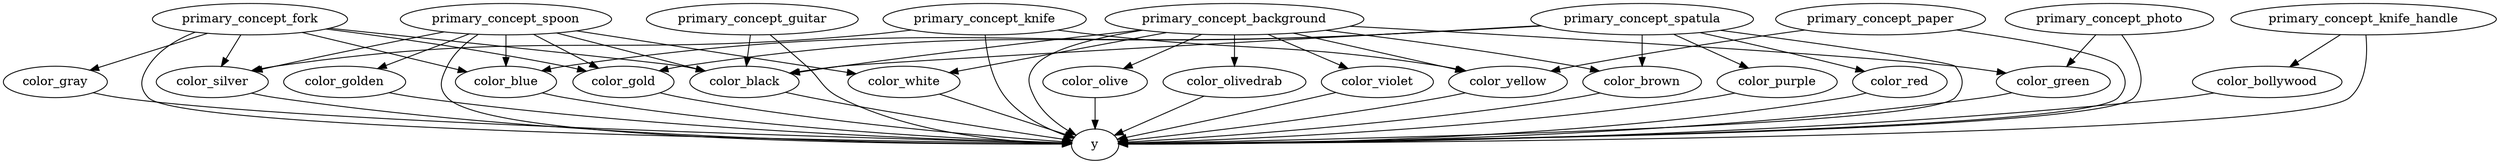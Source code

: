 strict digraph  {
primary_concept_spoon;
y;
color_silver;
primary_concept_guitar;
color_black;
primary_concept_background;
color_yellow;
primary_concept_spatula;
color_blue;
primary_concept_fork;
color_olive;
primary_concept_knife;
color_green;
primary_concept_paper;
color_brown;
color_red;
color_olivedrab;
color_gold;
color_gray;
color_white;
primary_concept_knife_handle;
color_bollywood;
primary_concept_photo;
color_violet;
color_purple;
color_golden;
primary_concept_spoon -> y;
primary_concept_spoon -> color_silver;
primary_concept_spoon -> color_black;
primary_concept_spoon -> color_gold;
primary_concept_spoon -> color_blue;
primary_concept_spoon -> color_white;
primary_concept_spoon -> color_golden;
color_silver -> y;
primary_concept_guitar -> y;
primary_concept_guitar -> color_black;
color_black -> y;
primary_concept_background -> y;
primary_concept_background -> color_yellow;
primary_concept_background -> color_olive;
primary_concept_background -> color_black;
primary_concept_background -> color_green;
primary_concept_background -> color_brown;
primary_concept_background -> color_olivedrab;
primary_concept_background -> color_white;
primary_concept_background -> color_violet;
color_yellow -> y;
primary_concept_spatula -> y;
primary_concept_spatula -> color_blue;
primary_concept_spatula -> color_black;
primary_concept_spatula -> color_red;
primary_concept_spatula -> color_gold;
primary_concept_spatula -> color_brown;
primary_concept_spatula -> color_purple;
color_blue -> y;
primary_concept_fork -> y;
primary_concept_fork -> color_silver;
primary_concept_fork -> color_gray;
primary_concept_fork -> color_black;
primary_concept_fork -> color_gold;
primary_concept_fork -> color_blue;
color_olive -> y;
primary_concept_knife -> y;
primary_concept_knife -> color_yellow;
primary_concept_knife -> color_silver;
color_green -> y;
primary_concept_paper -> y;
primary_concept_paper -> color_yellow;
color_brown -> y;
color_red -> y;
color_olivedrab -> y;
color_gold -> y;
color_gray -> y;
color_white -> y;
primary_concept_knife_handle -> y;
primary_concept_knife_handle -> color_bollywood;
color_bollywood -> y;
primary_concept_photo -> y;
primary_concept_photo -> color_green;
color_violet -> y;
color_purple -> y;
color_golden -> y;
}
